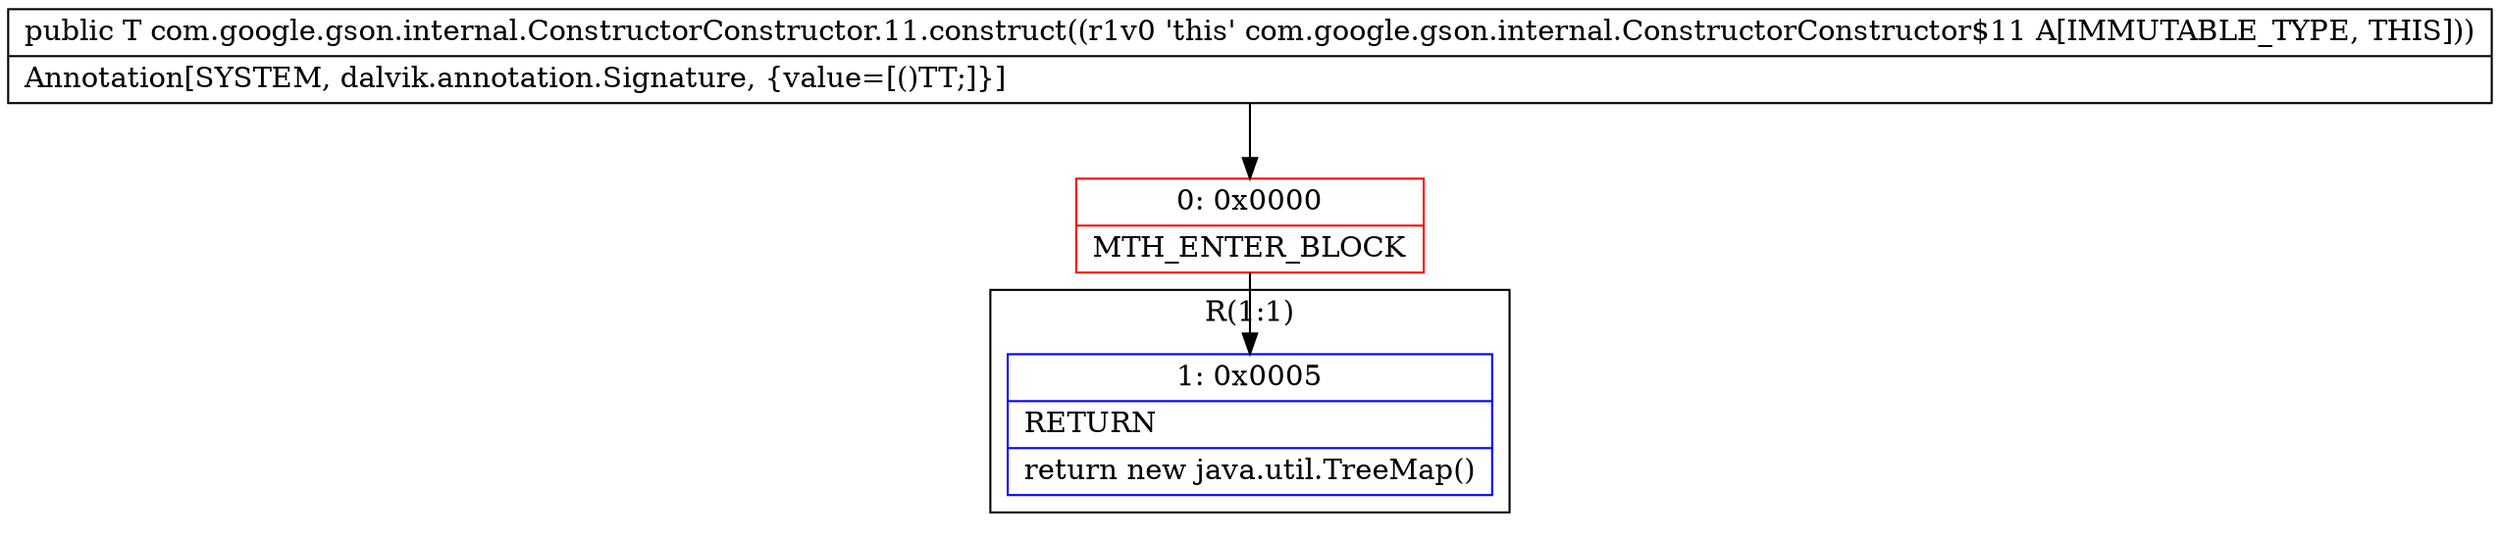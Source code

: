 digraph "CFG forcom.google.gson.internal.ConstructorConstructor.11.construct()Ljava\/lang\/Object;" {
subgraph cluster_Region_207317710 {
label = "R(1:1)";
node [shape=record,color=blue];
Node_1 [shape=record,label="{1\:\ 0x0005|RETURN\l|return new java.util.TreeMap()\l}"];
}
Node_0 [shape=record,color=red,label="{0\:\ 0x0000|MTH_ENTER_BLOCK\l}"];
MethodNode[shape=record,label="{public T com.google.gson.internal.ConstructorConstructor.11.construct((r1v0 'this' com.google.gson.internal.ConstructorConstructor$11 A[IMMUTABLE_TYPE, THIS]))  | Annotation[SYSTEM, dalvik.annotation.Signature, \{value=[()TT;]\}]\l}"];
MethodNode -> Node_0;
Node_0 -> Node_1;
}

